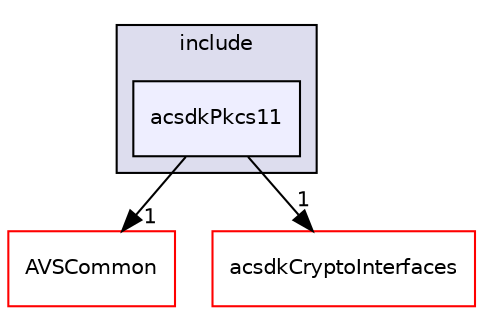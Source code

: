 digraph "/workplace/avs-device-sdk/core/Crypto/acsdkPkcs11/include/acsdkPkcs11" {
  compound=true
  node [ fontsize="10", fontname="Helvetica"];
  edge [ labelfontsize="10", labelfontname="Helvetica"];
  subgraph clusterdir_9a68918ec19e3a0055b1e90f12986f1f {
    graph [ bgcolor="#ddddee", pencolor="black", label="include" fontname="Helvetica", fontsize="10", URL="dir_9a68918ec19e3a0055b1e90f12986f1f.html"]
  dir_1a54c6422d9f3847b65c3ee79810d9e9 [shape=box, label="acsdkPkcs11", style="filled", fillcolor="#eeeeff", pencolor="black", URL="dir_1a54c6422d9f3847b65c3ee79810d9e9.html"];
  }
  dir_13e65effb2bde530b17b3d5eefcd0266 [shape=box label="AVSCommon" fillcolor="white" style="filled" color="red" URL="dir_13e65effb2bde530b17b3d5eefcd0266.html"];
  dir_8d535980e8bcd8dca7a4900da179e35a [shape=box label="acsdkCryptoInterfaces" fillcolor="white" style="filled" color="red" URL="dir_8d535980e8bcd8dca7a4900da179e35a.html"];
  dir_1a54c6422d9f3847b65c3ee79810d9e9->dir_13e65effb2bde530b17b3d5eefcd0266 [headlabel="1", labeldistance=1.5 headhref="dir_000630_000017.html"];
  dir_1a54c6422d9f3847b65c3ee79810d9e9->dir_8d535980e8bcd8dca7a4900da179e35a [headlabel="1", labeldistance=1.5 headhref="dir_000630_000613.html"];
}
